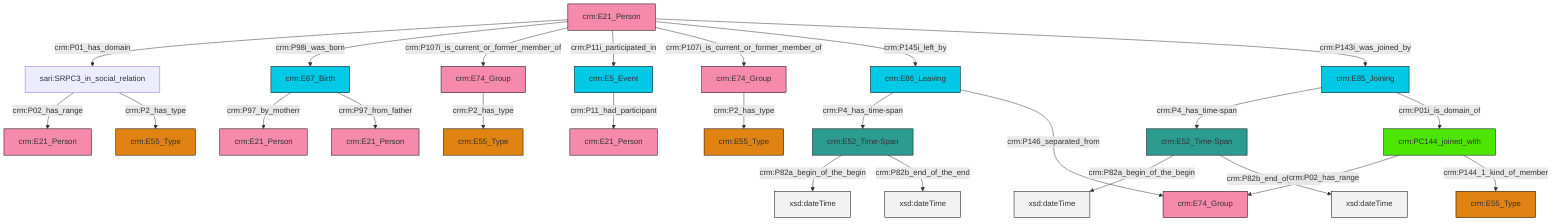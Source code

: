 graph TD
classDef Literal fill:#f2f2f2,stroke:#000000;
classDef CRM_Entity fill:#FFFFFF,stroke:#000000;
classDef Temporal_Entity fill:#00C9E6, stroke:#000000;
classDef Type fill:#E18312, stroke:#000000;
classDef Time-Span fill:#2C9C91, stroke:#000000;
classDef Appellation fill:#FFEB7F, stroke:#000000;
classDef Place fill:#008836, stroke:#000000;
classDef Persistent_Item fill:#B266B2, stroke:#000000;
classDef Conceptual_Object fill:#FFD700, stroke:#000000;
classDef Physical_Thing fill:#D2B48C, stroke:#000000;
classDef Actor fill:#f58aad, stroke:#000000;
classDef PC_Classes fill:#4ce600, stroke:#000000;
classDef Multi fill:#cccccc,stroke:#000000;

2["crm:E52_Time-Span"]:::Time-Span -->|crm:P82a_begin_of_the_begin| 4[xsd:dateTime]:::Literal
5["crm:E21_Person"]:::Actor -->|crm:P01_has_domain| 6["sari:SRPC3_in_social_relation"]:::Default
7["crm:E67_Birth"]:::Temporal_Entity -->|crm:P97_by_motherr| 8["crm:E21_Person"]:::Actor
5["crm:E21_Person"]:::Actor -->|crm:P98i_was_born| 7["crm:E67_Birth"]:::Temporal_Entity
2["crm:E52_Time-Span"]:::Time-Span -->|crm:P82b_end_of_the_end| 11[xsd:dateTime]:::Literal
6["sari:SRPC3_in_social_relation"]:::Default -->|crm:P02_has_range| 9["crm:E21_Person"]:::Actor
17["crm:E85_Joining"]:::Temporal_Entity -->|crm:P4_has_time-span| 2["crm:E52_Time-Span"]:::Time-Span
5["crm:E21_Person"]:::Actor -->|crm:P107i_is_current_or_former_member_of| 23["crm:E74_Group"]:::Actor
5["crm:E21_Person"]:::Actor -->|crm:P11i_participated_in| 24["crm:E5_Event"]:::Temporal_Entity
17["crm:E85_Joining"]:::Temporal_Entity -->|crm:P01i_is_domain_of| 28["crm:PC144_joined_with"]:::PC_Classes
6["sari:SRPC3_in_social_relation"]:::Default -->|crm:P2_has_type| 33["crm:E55_Type"]:::Type
5["crm:E21_Person"]:::Actor -->|crm:P107i_is_current_or_former_member_of| 21["crm:E74_Group"]:::Actor
28["crm:PC144_joined_with"]:::PC_Classes -->|crm:P02_has_range| 26["crm:E74_Group"]:::Actor
23["crm:E74_Group"]:::Actor -->|crm:P2_has_type| 15["crm:E55_Type"]:::Type
24["crm:E5_Event"]:::Temporal_Entity -->|crm:P11_had_participant| 37["crm:E21_Person"]:::Actor
0["crm:E52_Time-Span"]:::Time-Span -->|crm:P82a_begin_of_the_begin| 40[xsd:dateTime]:::Literal
28["crm:PC144_joined_with"]:::PC_Classes -->|crm:P144_1_kind_of_member| 19["crm:E55_Type"]:::Type
41["crm:E86_Leaving"]:::Temporal_Entity -->|crm:P4_has_time-span| 0["crm:E52_Time-Span"]:::Time-Span
7["crm:E67_Birth"]:::Temporal_Entity -->|crm:P97_from_father| 31["crm:E21_Person"]:::Actor
41["crm:E86_Leaving"]:::Temporal_Entity -->|crm:P146_separated_from| 26["crm:E74_Group"]:::Actor
0["crm:E52_Time-Span"]:::Time-Span -->|crm:P82b_end_of_the_end| 44[xsd:dateTime]:::Literal
5["crm:E21_Person"]:::Actor -->|crm:P145i_left_by| 41["crm:E86_Leaving"]:::Temporal_Entity
21["crm:E74_Group"]:::Actor -->|crm:P2_has_type| 13["crm:E55_Type"]:::Type
5["crm:E21_Person"]:::Actor -->|crm:P143i_was_joined_by| 17["crm:E85_Joining"]:::Temporal_Entity